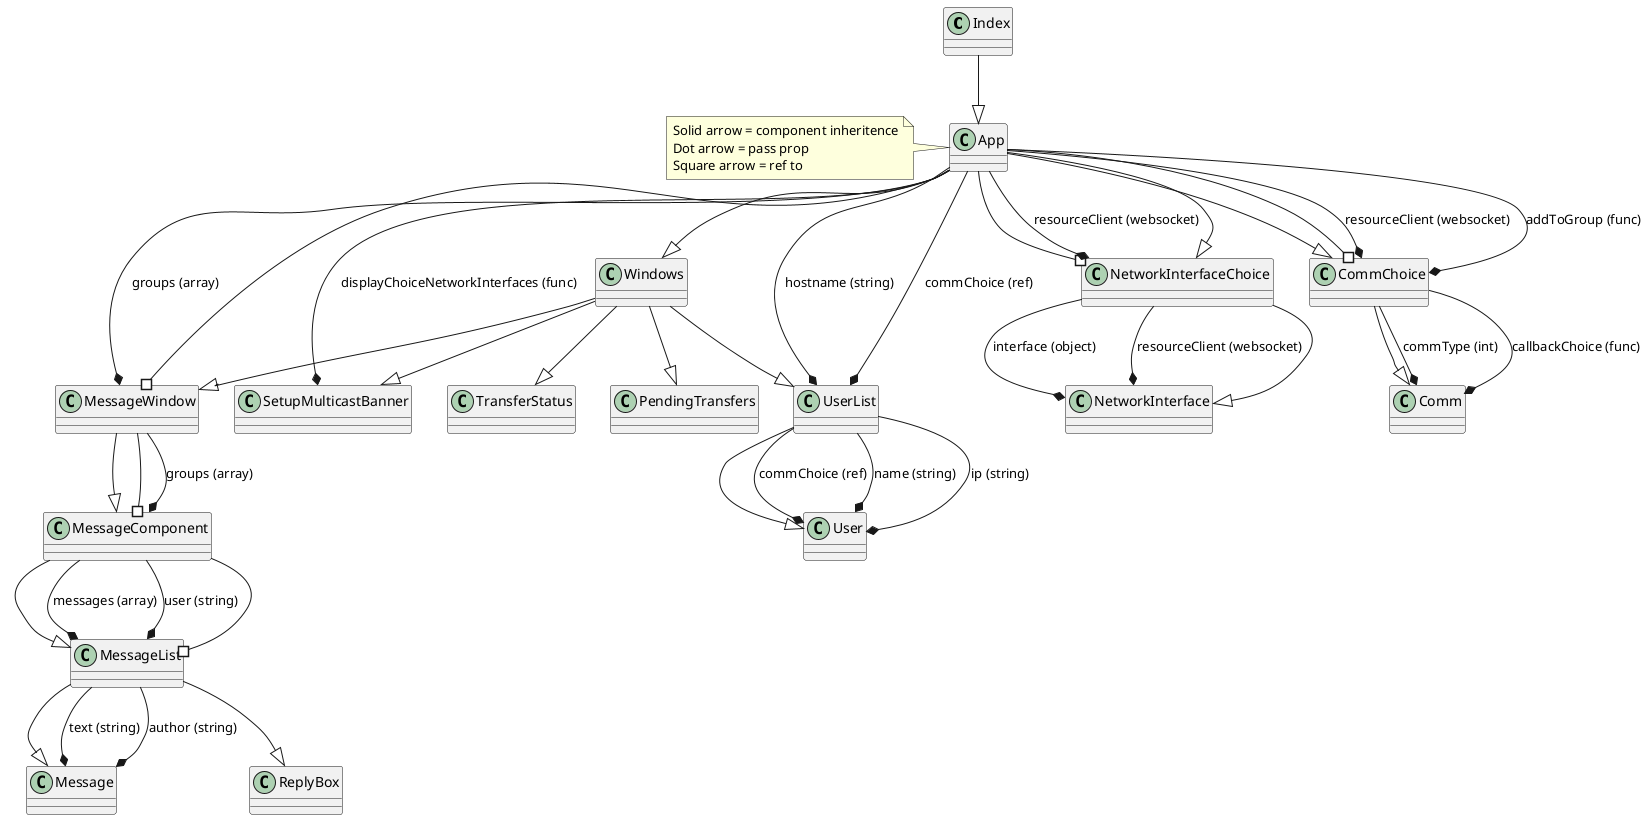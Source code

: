@startuml Component Hierchy

Index --|> App

note left
Solid arrow = component inheritence
Dot arrow = pass prop
Square arrow = ref to
end note

App --|> Windows

App --# MessageWindow
App --# NetworkInterfaceChoice
App --# CommChoice

App --* SetupMulticastBanner: displayChoiceNetworkInterfaces (func)
App --* MessageWindow: groups (array)
App --* UserList: hostname (string)
App --* UserList: commChoice (ref)

App --* CommChoice: resourceClient (websocket)
App --* CommChoice: addToGroup (func)

App --* NetworkInterfaceChoice: resourceClient (websocket)
NetworkInterfaceChoice --* NetworkInterface: interface (object)
NetworkInterfaceChoice --* NetworkInterface: resourceClient (websocket)

Windows --|> MessageWindow
MessageWindow --|> MessageComponent

MessageComponent --|> MessageList
MessageWindow --# MessageComponent
MessageWindow --* MessageComponent: groups (array)
MessageComponent --* MessageList: messages (array)
MessageComponent --* MessageList: user (string)
MessageComponent --# MessageList

MessageList --|> Message
MessageList --* Message: text (string)
MessageList --* Message: author (string)
MessageList --|> ReplyBox

Windows --|> UserList

UserList --|> User
UserList --* User: commChoice (ref)
UserList --* User: name (string)
UserList --* User: ip (string)

Windows --|> PendingTransfers
Windows --|> TransferStatus
Windows --|> SetupMulticastBanner

App --|> CommChoice
App --|> NetworkInterfaceChoice
NetworkInterfaceChoice --|> NetworkInterface

CommChoice --|> Comm
CommChoice --* Comm: commType (int)
CommChoice --* Comm: callbackChoice (func)

@enduml